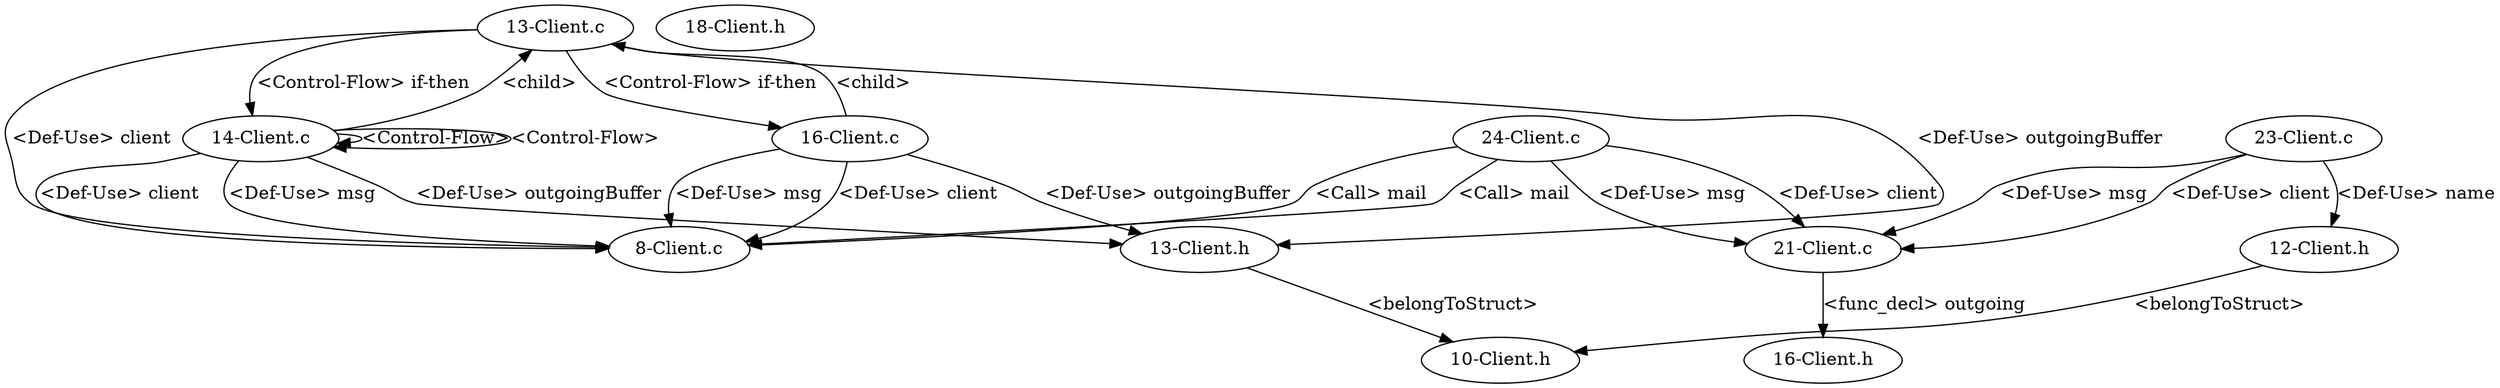 digraph {
1 [label = "8-Client.c"];
2 [label = "13-Client.c"];
2 -> 1[label="<Def-Use> client"];
3 [label = "14-Client.c"];
3 -> 1[label="<Def-Use> client"];
3 -> 1[label="<Def-Use> msg"];
3 -> 2[label="<child>"];
4 [label = "16-Client.c"];
4 -> 1[label="<Def-Use> client"];
4 -> 2[label="<child>"];
4 -> 1[label="<Def-Use> msg"];
2 -> 3[label="<Control-Flow> if-then"];
3 -> 3[label="<Control-Flow>"];
3 -> 3[label="<Control-Flow>"];
2 -> 4[label="<Control-Flow> if-then"];
5 [label = "21-Client.c"];
6 [label = "23-Client.c"];
6 -> 5[label="<Def-Use> msg"];
6 -> 5[label="<Def-Use> client"];
7 [label = "24-Client.c"];
7 -> 1[label="<Call> mail"];
7 -> 5[label="<Def-Use> client"];
7 -> 5[label="<Def-Use> msg"];
8 [label = "10-Client.h"];
9 [label = "12-Client.h"];
10 [label = "13-Client.h"];
9 -> 8[label="<belongToStruct>"];
10 -> 8[label="<belongToStruct>"];
11 [label = "16-Client.h"];
12 [label = "18-Client.h"];
3 -> 10[label="<Def-Use> outgoingBuffer"];
7 -> 1[label="<Call> mail"];
2 -> 10[label="<Def-Use> outgoingBuffer"];
4 -> 10[label="<Def-Use> outgoingBuffer"];
6 -> 9[label="<Def-Use> name"];
5 -> 11[label="<func_decl> outgoing"];
}